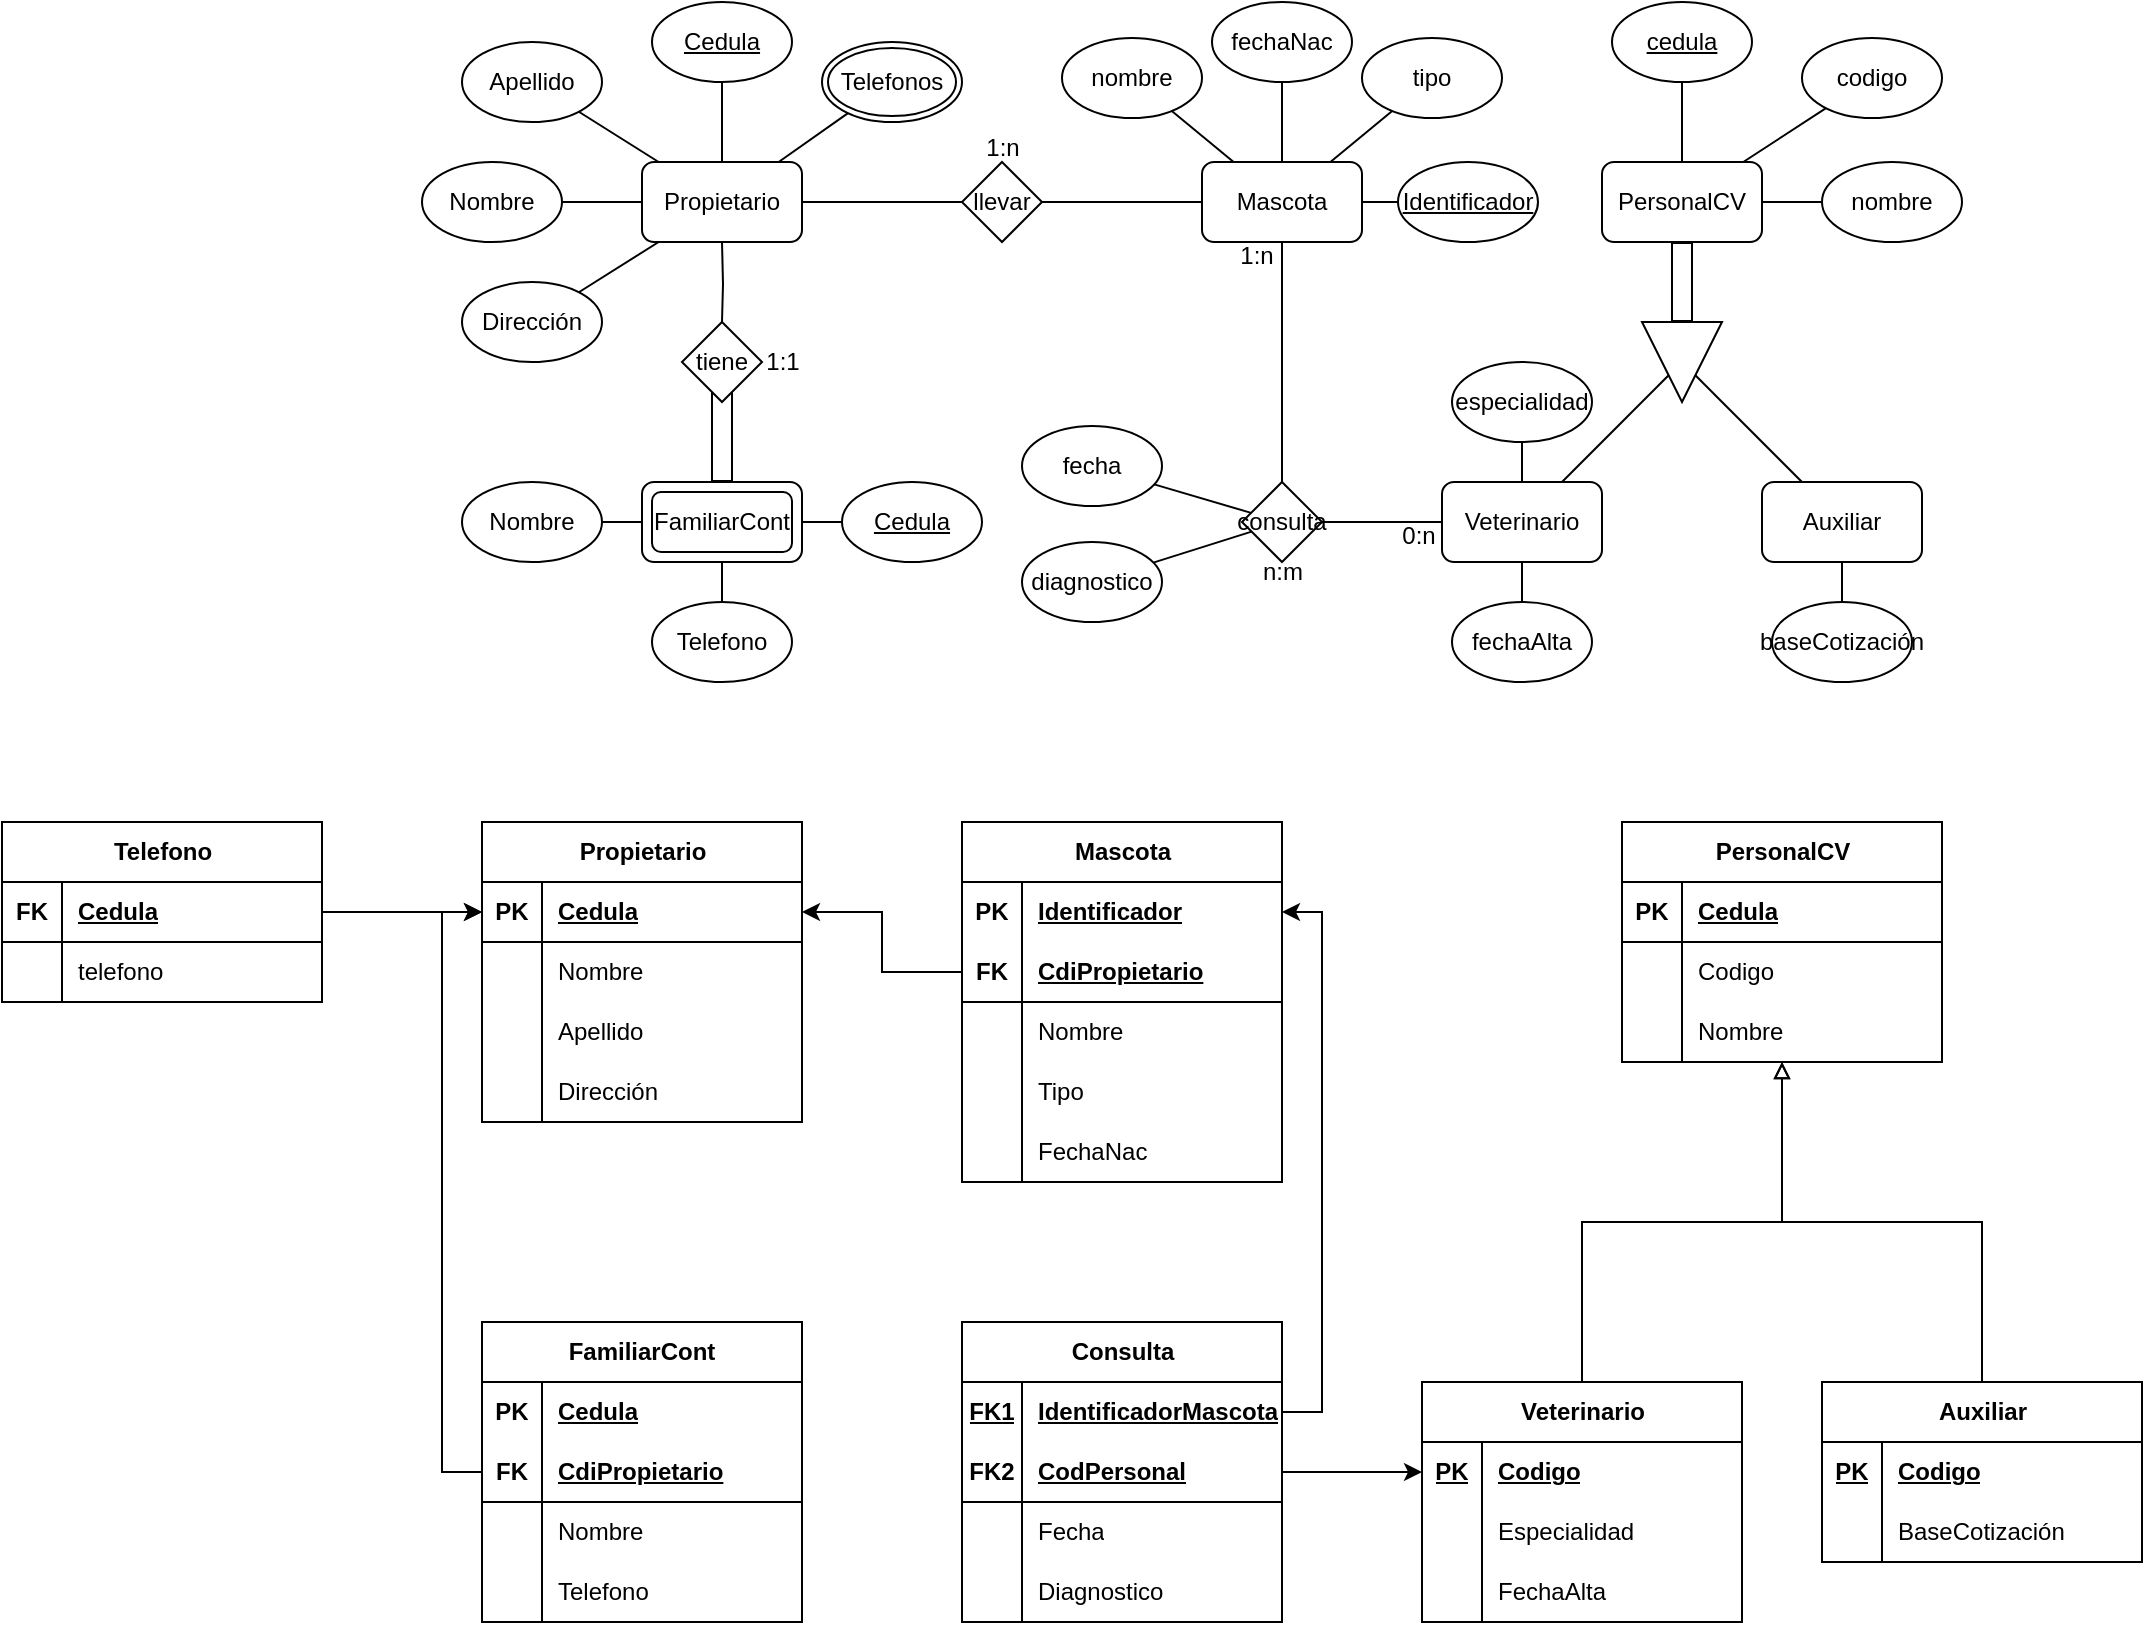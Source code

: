 <mxfile version="27.0.2">
  <diagram name="Página-1" id="7Y7CKMpKjaDcmnmSykZV">
    <mxGraphModel dx="2557" dy="1488" grid="1" gridSize="10" guides="1" tooltips="1" connect="1" arrows="1" fold="1" page="1" pageScale="1" pageWidth="827" pageHeight="1169" background="none" math="0" shadow="0">
      <root>
        <mxCell id="0" />
        <mxCell id="1" parent="0" />
        <mxCell id="_7cQ8OckOAXVfjYoqixH-51" style="rounded=0;orthogonalLoop=1;jettySize=auto;html=1;endArrow=none;startFill=0;" parent="1" source="_7cQ8OckOAXVfjYoqixH-1" target="_7cQ8OckOAXVfjYoqixH-49" edge="1">
          <mxGeometry relative="1" as="geometry" />
        </mxCell>
        <mxCell id="_7cQ8OckOAXVfjYoqixH-1" value="Propietario" style="rounded=1;whiteSpace=wrap;html=1;fillColor=default;movable=1;resizable=1;rotatable=1;deletable=1;editable=1;locked=0;connectable=1;" parent="1" vertex="1">
          <mxGeometry x="120" y="120" width="80" height="40" as="geometry" />
        </mxCell>
        <mxCell id="_7cQ8OckOAXVfjYoqixH-67" style="edgeStyle=orthogonalEdgeStyle;rounded=0;orthogonalLoop=1;jettySize=auto;html=1;endArrow=none;startFill=0;" parent="1" source="_7cQ8OckOAXVfjYoqixH-3" target="_7cQ8OckOAXVfjYoqixH-66" edge="1">
          <mxGeometry relative="1" as="geometry" />
        </mxCell>
        <mxCell id="_7cQ8OckOAXVfjYoqixH-3" value="Mascota" style="rounded=1;whiteSpace=wrap;html=1;fillColor=default;" parent="1" vertex="1">
          <mxGeometry x="400" y="120" width="80" height="40" as="geometry" />
        </mxCell>
        <mxCell id="_7cQ8OckOAXVfjYoqixH-60" style="rounded=0;orthogonalLoop=1;jettySize=auto;html=1;endArrow=none;startFill=0;" parent="1" source="_7cQ8OckOAXVfjYoqixH-4" target="_7cQ8OckOAXVfjYoqixH-57" edge="1">
          <mxGeometry relative="1" as="geometry" />
        </mxCell>
        <mxCell id="_7cQ8OckOAXVfjYoqixH-4" value="Veterinario" style="rounded=1;whiteSpace=wrap;html=1;fillColor=default;" parent="1" vertex="1">
          <mxGeometry x="520" y="280" width="80" height="40" as="geometry" />
        </mxCell>
        <mxCell id="_7cQ8OckOAXVfjYoqixH-61" style="rounded=0;orthogonalLoop=1;jettySize=auto;html=1;endArrow=none;startFill=0;" parent="1" source="_7cQ8OckOAXVfjYoqixH-6" target="_7cQ8OckOAXVfjYoqixH-57" edge="1">
          <mxGeometry relative="1" as="geometry">
            <mxPoint x="670" y="220" as="targetPoint" />
          </mxGeometry>
        </mxCell>
        <mxCell id="_7cQ8OckOAXVfjYoqixH-6" value="Auxiliar" style="rounded=1;whiteSpace=wrap;html=1;fillColor=default;" parent="1" vertex="1">
          <mxGeometry x="680" y="280" width="80" height="40" as="geometry" />
        </mxCell>
        <mxCell id="_7cQ8OckOAXVfjYoqixH-7" value="PersonalCV" style="rounded=1;whiteSpace=wrap;html=1;fillColor=default;" parent="1" vertex="1">
          <mxGeometry x="600" y="120" width="80" height="40" as="geometry" />
        </mxCell>
        <mxCell id="_7cQ8OckOAXVfjYoqixH-19" style="rounded=0;orthogonalLoop=1;jettySize=auto;html=1;endArrow=none;startFill=0;movable=1;resizable=1;rotatable=1;deletable=1;editable=1;locked=0;connectable=1;" parent="1" source="_7cQ8OckOAXVfjYoqixH-10" target="_7cQ8OckOAXVfjYoqixH-1" edge="1">
          <mxGeometry relative="1" as="geometry" />
        </mxCell>
        <mxCell id="_7cQ8OckOAXVfjYoqixH-10" value="Apellido" style="ellipse;whiteSpace=wrap;html=1;movable=1;resizable=1;rotatable=1;deletable=1;editable=1;locked=0;connectable=1;" parent="1" vertex="1">
          <mxGeometry x="30" y="60" width="70" height="40" as="geometry" />
        </mxCell>
        <mxCell id="_7cQ8OckOAXVfjYoqixH-17" value="" style="rounded=0;orthogonalLoop=1;jettySize=auto;html=1;endArrow=none;startFill=0;movable=1;resizable=1;rotatable=1;deletable=1;editable=1;locked=0;connectable=1;" parent="1" source="_7cQ8OckOAXVfjYoqixH-11" target="_7cQ8OckOAXVfjYoqixH-1" edge="1">
          <mxGeometry relative="1" as="geometry" />
        </mxCell>
        <mxCell id="_7cQ8OckOAXVfjYoqixH-11" value="Nombre" style="ellipse;whiteSpace=wrap;html=1;movable=1;resizable=1;rotatable=1;deletable=1;editable=1;locked=0;connectable=1;" parent="1" vertex="1">
          <mxGeometry x="10" y="120" width="70" height="40" as="geometry" />
        </mxCell>
        <mxCell id="_7cQ8OckOAXVfjYoqixH-16" style="rounded=0;orthogonalLoop=1;jettySize=auto;html=1;endArrow=none;startFill=0;movable=1;resizable=1;rotatable=1;deletable=1;editable=1;locked=0;connectable=1;" parent="1" source="_7cQ8OckOAXVfjYoqixH-12" target="_7cQ8OckOAXVfjYoqixH-1" edge="1">
          <mxGeometry relative="1" as="geometry" />
        </mxCell>
        <mxCell id="_7cQ8OckOAXVfjYoqixH-12" value="Dirección" style="ellipse;whiteSpace=wrap;html=1;movable=1;resizable=1;rotatable=1;deletable=1;editable=1;locked=0;connectable=1;" parent="1" vertex="1">
          <mxGeometry x="30" y="180" width="70" height="40" as="geometry" />
        </mxCell>
        <mxCell id="_7cQ8OckOAXVfjYoqixH-15" value="" style="rounded=0;orthogonalLoop=1;jettySize=auto;html=1;endArrow=none;startFill=0;movable=1;resizable=1;rotatable=1;deletable=1;editable=1;locked=0;connectable=1;" parent="1" source="_7cQ8OckOAXVfjYoqixH-198" target="_7cQ8OckOAXVfjYoqixH-1" edge="1">
          <mxGeometry relative="1" as="geometry">
            <mxPoint x="223.061" y="95.583" as="sourcePoint" />
          </mxGeometry>
        </mxCell>
        <mxCell id="_7cQ8OckOAXVfjYoqixH-18" value="" style="rounded=0;orthogonalLoop=1;jettySize=auto;html=1;endArrow=none;startFill=0;movable=1;resizable=1;rotatable=1;deletable=1;editable=1;locked=0;connectable=1;" parent="1" source="_7cQ8OckOAXVfjYoqixH-14" target="_7cQ8OckOAXVfjYoqixH-1" edge="1">
          <mxGeometry relative="1" as="geometry" />
        </mxCell>
        <mxCell id="_7cQ8OckOAXVfjYoqixH-14" value="&lt;u&gt;Cedula&lt;/u&gt;" style="ellipse;whiteSpace=wrap;html=1;movable=1;resizable=1;rotatable=1;deletable=1;editable=1;locked=0;connectable=1;" parent="1" vertex="1">
          <mxGeometry x="125" y="40" width="70" height="40" as="geometry" />
        </mxCell>
        <mxCell id="_7cQ8OckOAXVfjYoqixH-20" value="nombre" style="ellipse;whiteSpace=wrap;html=1;movable=1;resizable=1;rotatable=1;deletable=1;editable=1;locked=0;connectable=1;" parent="1" vertex="1">
          <mxGeometry x="330" y="58" width="70" height="40" as="geometry" />
        </mxCell>
        <mxCell id="_7cQ8OckOAXVfjYoqixH-21" value="tipo" style="ellipse;whiteSpace=wrap;html=1;movable=1;resizable=1;rotatable=1;deletable=1;editable=1;locked=0;connectable=1;" parent="1" vertex="1">
          <mxGeometry x="480" y="58" width="70" height="40" as="geometry" />
        </mxCell>
        <mxCell id="_7cQ8OckOAXVfjYoqixH-22" value="&lt;u&gt;Identificador&lt;/u&gt;" style="ellipse;whiteSpace=wrap;html=1;movable=1;resizable=1;rotatable=1;deletable=1;editable=1;locked=0;connectable=1;" parent="1" vertex="1">
          <mxGeometry x="498" y="120" width="70" height="40" as="geometry" />
        </mxCell>
        <mxCell id="_7cQ8OckOAXVfjYoqixH-23" value="fechaNac" style="ellipse;whiteSpace=wrap;html=1;movable=1;resizable=1;rotatable=1;deletable=1;editable=1;locked=0;connectable=1;" parent="1" vertex="1">
          <mxGeometry x="405" y="40" width="70" height="40" as="geometry" />
        </mxCell>
        <mxCell id="_7cQ8OckOAXVfjYoqixH-24" value="" style="rounded=0;orthogonalLoop=1;jettySize=auto;html=1;endArrow=none;startFill=0;movable=1;resizable=1;rotatable=1;deletable=1;editable=1;locked=0;connectable=1;" parent="1" source="_7cQ8OckOAXVfjYoqixH-3" target="_7cQ8OckOAXVfjYoqixH-21" edge="1">
          <mxGeometry relative="1" as="geometry">
            <mxPoint x="250" y="210" as="sourcePoint" />
            <mxPoint x="330" y="150" as="targetPoint" />
          </mxGeometry>
        </mxCell>
        <mxCell id="_7cQ8OckOAXVfjYoqixH-25" value="" style="rounded=0;orthogonalLoop=1;jettySize=auto;html=1;endArrow=none;startFill=0;movable=1;resizable=1;rotatable=1;deletable=1;editable=1;locked=0;connectable=1;" parent="1" source="_7cQ8OckOAXVfjYoqixH-3" target="_7cQ8OckOAXVfjYoqixH-23" edge="1">
          <mxGeometry relative="1" as="geometry">
            <mxPoint x="410" y="131" as="sourcePoint" />
            <mxPoint x="392" y="123" as="targetPoint" />
          </mxGeometry>
        </mxCell>
        <mxCell id="_7cQ8OckOAXVfjYoqixH-26" value="" style="rounded=0;orthogonalLoop=1;jettySize=auto;html=1;endArrow=none;startFill=0;movable=1;resizable=1;rotatable=1;deletable=1;editable=1;locked=0;connectable=1;" parent="1" source="_7cQ8OckOAXVfjYoqixH-22" target="_7cQ8OckOAXVfjYoqixH-3" edge="1">
          <mxGeometry relative="1" as="geometry">
            <mxPoint x="420" y="141" as="sourcePoint" />
            <mxPoint x="402" y="133" as="targetPoint" />
          </mxGeometry>
        </mxCell>
        <mxCell id="_7cQ8OckOAXVfjYoqixH-27" value="" style="rounded=0;orthogonalLoop=1;jettySize=auto;html=1;endArrow=none;startFill=0;movable=1;resizable=1;rotatable=1;deletable=1;editable=1;locked=0;connectable=1;" parent="1" source="_7cQ8OckOAXVfjYoqixH-3" target="_7cQ8OckOAXVfjYoqixH-20" edge="1">
          <mxGeometry relative="1" as="geometry">
            <mxPoint x="430" y="151" as="sourcePoint" />
            <mxPoint x="412" y="143" as="targetPoint" />
          </mxGeometry>
        </mxCell>
        <mxCell id="_7cQ8OckOAXVfjYoqixH-28" value="&lt;span&gt;codigo&lt;/span&gt;" style="ellipse;whiteSpace=wrap;html=1;movable=1;resizable=1;rotatable=1;deletable=1;editable=1;locked=0;connectable=1;fontStyle=0" parent="1" vertex="1">
          <mxGeometry x="700" y="58" width="70" height="40" as="geometry" />
        </mxCell>
        <mxCell id="_7cQ8OckOAXVfjYoqixH-29" value="&lt;span&gt;&lt;u&gt;cedula&lt;/u&gt;&lt;/span&gt;" style="ellipse;whiteSpace=wrap;html=1;movable=1;resizable=1;rotatable=1;deletable=1;editable=1;locked=0;connectable=1;fontStyle=0" parent="1" vertex="1">
          <mxGeometry x="605" y="40" width="70" height="40" as="geometry" />
        </mxCell>
        <mxCell id="_7cQ8OckOAXVfjYoqixH-30" value="&lt;span&gt;nombre&lt;/span&gt;" style="ellipse;whiteSpace=wrap;html=1;movable=1;resizable=1;rotatable=1;deletable=1;editable=1;locked=0;connectable=1;fontStyle=0" parent="1" vertex="1">
          <mxGeometry x="710" y="120" width="70" height="40" as="geometry" />
        </mxCell>
        <mxCell id="_7cQ8OckOAXVfjYoqixH-31" value="" style="rounded=0;orthogonalLoop=1;jettySize=auto;html=1;endArrow=none;startFill=0;movable=1;resizable=1;rotatable=1;deletable=1;editable=1;locked=0;connectable=1;" parent="1" source="_7cQ8OckOAXVfjYoqixH-28" target="_7cQ8OckOAXVfjYoqixH-7" edge="1">
          <mxGeometry relative="1" as="geometry">
            <mxPoint x="631" y="95" as="sourcePoint" />
            <mxPoint x="610" y="105" as="targetPoint" />
          </mxGeometry>
        </mxCell>
        <mxCell id="_7cQ8OckOAXVfjYoqixH-32" value="" style="rounded=0;orthogonalLoop=1;jettySize=auto;html=1;endArrow=none;startFill=0;movable=1;resizable=1;rotatable=1;deletable=1;editable=1;locked=0;connectable=1;" parent="1" source="_7cQ8OckOAXVfjYoqixH-7" target="_7cQ8OckOAXVfjYoqixH-29" edge="1">
          <mxGeometry relative="1" as="geometry">
            <mxPoint x="641" y="105" as="sourcePoint" />
            <mxPoint x="620" y="115" as="targetPoint" />
          </mxGeometry>
        </mxCell>
        <mxCell id="_7cQ8OckOAXVfjYoqixH-33" value="" style="rounded=0;orthogonalLoop=1;jettySize=auto;html=1;endArrow=none;startFill=0;movable=1;resizable=1;rotatable=1;deletable=1;editable=1;locked=0;connectable=1;" parent="1" source="_7cQ8OckOAXVfjYoqixH-30" target="_7cQ8OckOAXVfjYoqixH-7" edge="1">
          <mxGeometry relative="1" as="geometry">
            <mxPoint x="651" y="115" as="sourcePoint" />
            <mxPoint x="630" y="125" as="targetPoint" />
          </mxGeometry>
        </mxCell>
        <mxCell id="_7cQ8OckOAXVfjYoqixH-34" value="&lt;span&gt;especialidad&lt;/span&gt;" style="ellipse;whiteSpace=wrap;html=1;movable=1;resizable=1;rotatable=1;deletable=1;editable=1;locked=0;connectable=1;fontStyle=0" parent="1" vertex="1">
          <mxGeometry x="525" y="220" width="70" height="40" as="geometry" />
        </mxCell>
        <mxCell id="_7cQ8OckOAXVfjYoqixH-36" value="&lt;span&gt;fechaAlta&lt;/span&gt;" style="ellipse;whiteSpace=wrap;html=1;movable=1;resizable=1;rotatable=1;deletable=1;editable=1;locked=0;connectable=1;fontStyle=0" parent="1" vertex="1">
          <mxGeometry x="525" y="340" width="70" height="40" as="geometry" />
        </mxCell>
        <mxCell id="_7cQ8OckOAXVfjYoqixH-38" style="rounded=0;orthogonalLoop=1;jettySize=auto;html=1;endArrow=none;startFill=0;" parent="1" source="_7cQ8OckOAXVfjYoqixH-37" target="_7cQ8OckOAXVfjYoqixH-6" edge="1">
          <mxGeometry relative="1" as="geometry" />
        </mxCell>
        <mxCell id="_7cQ8OckOAXVfjYoqixH-37" value="&lt;span&gt;baseCotización&lt;/span&gt;" style="ellipse;whiteSpace=wrap;html=1;movable=1;resizable=1;rotatable=1;deletable=1;editable=1;locked=0;connectable=1;fontStyle=0" parent="1" vertex="1">
          <mxGeometry x="685" y="340" width="70" height="40" as="geometry" />
        </mxCell>
        <mxCell id="_7cQ8OckOAXVfjYoqixH-39" style="rounded=0;orthogonalLoop=1;jettySize=auto;html=1;endArrow=none;startFill=0;" parent="1" source="_7cQ8OckOAXVfjYoqixH-34" target="_7cQ8OckOAXVfjYoqixH-4" edge="1">
          <mxGeometry relative="1" as="geometry">
            <mxPoint x="852" y="110" as="sourcePoint" />
            <mxPoint x="770" y="165" as="targetPoint" />
          </mxGeometry>
        </mxCell>
        <mxCell id="_7cQ8OckOAXVfjYoqixH-40" style="rounded=0;orthogonalLoop=1;jettySize=auto;html=1;endArrow=none;startFill=0;" parent="1" source="_7cQ8OckOAXVfjYoqixH-36" target="_7cQ8OckOAXVfjYoqixH-4" edge="1">
          <mxGeometry relative="1" as="geometry">
            <mxPoint x="862" y="120" as="sourcePoint" />
            <mxPoint x="780" y="175" as="targetPoint" />
          </mxGeometry>
        </mxCell>
        <mxCell id="_7cQ8OckOAXVfjYoqixH-42" value="Nombre" style="ellipse;whiteSpace=wrap;html=1;movable=1;resizable=1;rotatable=1;deletable=1;editable=1;locked=0;connectable=1;" parent="1" vertex="1">
          <mxGeometry x="30" y="280" width="70" height="40" as="geometry" />
        </mxCell>
        <mxCell id="_7cQ8OckOAXVfjYoqixH-43" value="Telefono" style="ellipse;whiteSpace=wrap;html=1;movable=1;resizable=1;rotatable=1;deletable=1;editable=1;locked=0;connectable=1;" parent="1" vertex="1">
          <mxGeometry x="125" y="340" width="70" height="40" as="geometry" />
        </mxCell>
        <mxCell id="_7cQ8OckOAXVfjYoqixH-44" value="&lt;u&gt;Cedula&lt;/u&gt;" style="ellipse;whiteSpace=wrap;html=1;movable=1;resizable=1;rotatable=1;deletable=1;editable=1;locked=0;connectable=1;" parent="1" vertex="1">
          <mxGeometry x="220" y="280" width="70" height="40" as="geometry" />
        </mxCell>
        <mxCell id="_7cQ8OckOAXVfjYoqixH-45" style="rounded=0;orthogonalLoop=1;jettySize=auto;html=1;endArrow=none;startFill=0;" parent="1" source="_7cQ8OckOAXVfjYoqixH-78" target="_7cQ8OckOAXVfjYoqixH-43" edge="1">
          <mxGeometry relative="1" as="geometry">
            <mxPoint x="160" y="320" as="sourcePoint" />
            <mxPoint x="-248" y="155" as="targetPoint" />
          </mxGeometry>
        </mxCell>
        <mxCell id="_7cQ8OckOAXVfjYoqixH-46" style="rounded=0;orthogonalLoop=1;jettySize=auto;html=1;endArrow=none;startFill=0;" parent="1" source="_7cQ8OckOAXVfjYoqixH-78" target="_7cQ8OckOAXVfjYoqixH-44" edge="1">
          <mxGeometry relative="1" as="geometry">
            <mxPoint x="200" y="300" as="sourcePoint" />
            <mxPoint x="-238" y="165" as="targetPoint" />
          </mxGeometry>
        </mxCell>
        <mxCell id="_7cQ8OckOAXVfjYoqixH-47" style="rounded=0;orthogonalLoop=1;jettySize=auto;html=1;endArrow=none;startFill=0;" parent="1" source="_7cQ8OckOAXVfjYoqixH-78" target="_7cQ8OckOAXVfjYoqixH-42" edge="1">
          <mxGeometry relative="1" as="geometry">
            <mxPoint x="120" y="300" as="sourcePoint" />
            <mxPoint x="-228" y="175" as="targetPoint" />
          </mxGeometry>
        </mxCell>
        <mxCell id="_7cQ8OckOAXVfjYoqixH-52" style="rounded=0;orthogonalLoop=1;jettySize=auto;html=1;endArrow=none;startFill=0;" parent="1" source="_7cQ8OckOAXVfjYoqixH-49" target="_7cQ8OckOAXVfjYoqixH-3" edge="1">
          <mxGeometry relative="1" as="geometry">
            <mxPoint x="360" y="140" as="sourcePoint" />
          </mxGeometry>
        </mxCell>
        <mxCell id="_7cQ8OckOAXVfjYoqixH-49" value="llevar" style="rhombus;whiteSpace=wrap;html=1;" parent="1" vertex="1">
          <mxGeometry x="280" y="120" width="40" height="40" as="geometry" />
        </mxCell>
        <mxCell id="_7cQ8OckOAXVfjYoqixH-53" value="1:n" style="text;html=1;align=center;verticalAlign=middle;resizable=0;points=[];autosize=1;strokeColor=none;fillColor=none;" parent="1" vertex="1">
          <mxGeometry x="280" y="98" width="40" height="30" as="geometry" />
        </mxCell>
        <mxCell id="_7cQ8OckOAXVfjYoqixH-57" value="" style="triangle;whiteSpace=wrap;html=1;rotation=90;" parent="1" vertex="1">
          <mxGeometry x="620" y="200" width="40" height="40" as="geometry" />
        </mxCell>
        <mxCell id="_7cQ8OckOAXVfjYoqixH-58" value="" style="shape=flexArrow;endArrow=none;startArrow=none;html=1;rounded=0;startFill=0;" parent="1" source="_7cQ8OckOAXVfjYoqixH-57" target="_7cQ8OckOAXVfjYoqixH-7" edge="1">
          <mxGeometry width="100" height="100" relative="1" as="geometry">
            <mxPoint x="490" y="270" as="sourcePoint" />
            <mxPoint x="590" y="170" as="targetPoint" />
            <Array as="points">
              <mxPoint x="640" y="180" />
            </Array>
          </mxGeometry>
        </mxCell>
        <mxCell id="_7cQ8OckOAXVfjYoqixH-65" value="1:1" style="text;html=1;align=center;verticalAlign=middle;resizable=0;points=[];autosize=1;strokeColor=none;fillColor=none;" parent="1" vertex="1">
          <mxGeometry x="170" y="205" width="40" height="30" as="geometry" />
        </mxCell>
        <mxCell id="_7cQ8OckOAXVfjYoqixH-68" style="edgeStyle=orthogonalEdgeStyle;rounded=0;orthogonalLoop=1;jettySize=auto;html=1;endArrow=none;startFill=0;" parent="1" source="_7cQ8OckOAXVfjYoqixH-66" target="_7cQ8OckOAXVfjYoqixH-4" edge="1">
          <mxGeometry relative="1" as="geometry" />
        </mxCell>
        <mxCell id="_7cQ8OckOAXVfjYoqixH-73" style="rounded=0;orthogonalLoop=1;jettySize=auto;html=1;endArrow=none;startFill=0;" parent="1" source="_7cQ8OckOAXVfjYoqixH-66" target="_7cQ8OckOAXVfjYoqixH-72" edge="1">
          <mxGeometry relative="1" as="geometry" />
        </mxCell>
        <mxCell id="_7cQ8OckOAXVfjYoqixH-75" style="rounded=0;orthogonalLoop=1;jettySize=auto;html=1;endArrow=none;startFill=0;" parent="1" source="_7cQ8OckOAXVfjYoqixH-66" target="_7cQ8OckOAXVfjYoqixH-74" edge="1">
          <mxGeometry relative="1" as="geometry" />
        </mxCell>
        <mxCell id="_7cQ8OckOAXVfjYoqixH-66" value="consulta" style="rhombus;whiteSpace=wrap;html=1;" parent="1" vertex="1">
          <mxGeometry x="420" y="280" width="40" height="40" as="geometry" />
        </mxCell>
        <mxCell id="_7cQ8OckOAXVfjYoqixH-69" value="1:n" style="text;html=1;align=center;verticalAlign=middle;resizable=0;points=[];autosize=1;strokeColor=none;fillColor=none;" parent="1" vertex="1">
          <mxGeometry x="407" y="152" width="40" height="30" as="geometry" />
        </mxCell>
        <mxCell id="_7cQ8OckOAXVfjYoqixH-70" value="0:n" style="text;html=1;align=center;verticalAlign=middle;resizable=0;points=[];autosize=1;strokeColor=none;fillColor=none;" parent="1" vertex="1">
          <mxGeometry x="488" y="292" width="40" height="30" as="geometry" />
        </mxCell>
        <mxCell id="_7cQ8OckOAXVfjYoqixH-71" value="n:m" style="text;html=1;align=center;verticalAlign=middle;resizable=0;points=[];autosize=1;strokeColor=none;fillColor=none;" parent="1" vertex="1">
          <mxGeometry x="420" y="310" width="40" height="30" as="geometry" />
        </mxCell>
        <mxCell id="_7cQ8OckOAXVfjYoqixH-72" value="fecha" style="ellipse;whiteSpace=wrap;html=1;movable=1;resizable=1;rotatable=1;deletable=1;editable=1;locked=0;connectable=1;" parent="1" vertex="1">
          <mxGeometry x="310" y="252" width="70" height="40" as="geometry" />
        </mxCell>
        <mxCell id="_7cQ8OckOAXVfjYoqixH-74" value="diagnostico" style="ellipse;whiteSpace=wrap;html=1;movable=1;resizable=1;rotatable=1;deletable=1;editable=1;locked=0;connectable=1;" parent="1" vertex="1">
          <mxGeometry x="310" y="310" width="70" height="40" as="geometry" />
        </mxCell>
        <mxCell id="_7cQ8OckOAXVfjYoqixH-78" value="FamiliarCont" style="shape=ext;margin=3;double=1;whiteSpace=wrap;html=1;align=center;rounded=1;" parent="1" vertex="1">
          <mxGeometry x="120" y="280" width="80" height="40" as="geometry" />
        </mxCell>
        <mxCell id="_7cQ8OckOAXVfjYoqixH-81" value="" style="shape=flexArrow;endArrow=none;startArrow=none;html=1;rounded=0;startFill=0;" parent="1" target="_7cQ8OckOAXVfjYoqixH-78" edge="1">
          <mxGeometry width="100" height="100" relative="1" as="geometry">
            <mxPoint x="160" y="233" as="sourcePoint" />
            <mxPoint x="160" y="273" as="targetPoint" />
            <Array as="points" />
          </mxGeometry>
        </mxCell>
        <mxCell id="_7cQ8OckOAXVfjYoqixH-83" style="rounded=0;orthogonalLoop=1;jettySize=auto;html=1;endArrow=none;startFill=0;edgeStyle=orthogonalEdgeStyle;" parent="1" target="_7cQ8OckOAXVfjYoqixH-84" edge="1">
          <mxGeometry relative="1" as="geometry">
            <mxPoint x="160" y="160" as="sourcePoint" />
          </mxGeometry>
        </mxCell>
        <mxCell id="_7cQ8OckOAXVfjYoqixH-84" value="tiene" style="rhombus;whiteSpace=wrap;html=1;" parent="1" vertex="1">
          <mxGeometry x="140" y="200" width="40" height="40" as="geometry" />
        </mxCell>
        <mxCell id="_7cQ8OckOAXVfjYoqixH-85" value="Propietario" style="shape=table;startSize=30;container=1;collapsible=1;childLayout=tableLayout;fixedRows=1;rowLines=0;fontStyle=1;align=center;resizeLast=1;html=1;" parent="1" vertex="1">
          <mxGeometry x="40" y="450" width="160" height="150" as="geometry" />
        </mxCell>
        <mxCell id="_7cQ8OckOAXVfjYoqixH-86" value="" style="shape=tableRow;horizontal=0;startSize=0;swimlaneHead=0;swimlaneBody=0;fillColor=none;collapsible=0;dropTarget=0;points=[[0,0.5],[1,0.5]];portConstraint=eastwest;top=0;left=0;right=0;bottom=1;" parent="_7cQ8OckOAXVfjYoqixH-85" vertex="1">
          <mxGeometry y="30" width="160" height="30" as="geometry" />
        </mxCell>
        <mxCell id="_7cQ8OckOAXVfjYoqixH-87" value="PK" style="shape=partialRectangle;connectable=0;fillColor=none;top=0;left=0;bottom=0;right=0;fontStyle=1;overflow=hidden;whiteSpace=wrap;html=1;" parent="_7cQ8OckOAXVfjYoqixH-86" vertex="1">
          <mxGeometry width="30" height="30" as="geometry">
            <mxRectangle width="30" height="30" as="alternateBounds" />
          </mxGeometry>
        </mxCell>
        <mxCell id="_7cQ8OckOAXVfjYoqixH-88" value="Cedula" style="shape=partialRectangle;connectable=0;fillColor=none;top=0;left=0;bottom=0;right=0;align=left;spacingLeft=6;fontStyle=5;overflow=hidden;whiteSpace=wrap;html=1;" parent="_7cQ8OckOAXVfjYoqixH-86" vertex="1">
          <mxGeometry x="30" width="130" height="30" as="geometry">
            <mxRectangle width="130" height="30" as="alternateBounds" />
          </mxGeometry>
        </mxCell>
        <mxCell id="_7cQ8OckOAXVfjYoqixH-89" value="" style="shape=tableRow;horizontal=0;startSize=0;swimlaneHead=0;swimlaneBody=0;fillColor=none;collapsible=0;dropTarget=0;points=[[0,0.5],[1,0.5]];portConstraint=eastwest;top=0;left=0;right=0;bottom=0;" parent="_7cQ8OckOAXVfjYoqixH-85" vertex="1">
          <mxGeometry y="60" width="160" height="30" as="geometry" />
        </mxCell>
        <mxCell id="_7cQ8OckOAXVfjYoqixH-90" value="" style="shape=partialRectangle;connectable=0;fillColor=none;top=0;left=0;bottom=0;right=0;editable=1;overflow=hidden;whiteSpace=wrap;html=1;" parent="_7cQ8OckOAXVfjYoqixH-89" vertex="1">
          <mxGeometry width="30" height="30" as="geometry">
            <mxRectangle width="30" height="30" as="alternateBounds" />
          </mxGeometry>
        </mxCell>
        <mxCell id="_7cQ8OckOAXVfjYoqixH-91" value="Nombre" style="shape=partialRectangle;connectable=0;fillColor=none;top=0;left=0;bottom=0;right=0;align=left;spacingLeft=6;overflow=hidden;whiteSpace=wrap;html=1;" parent="_7cQ8OckOAXVfjYoqixH-89" vertex="1">
          <mxGeometry x="30" width="130" height="30" as="geometry">
            <mxRectangle width="130" height="30" as="alternateBounds" />
          </mxGeometry>
        </mxCell>
        <mxCell id="_7cQ8OckOAXVfjYoqixH-92" value="" style="shape=tableRow;horizontal=0;startSize=0;swimlaneHead=0;swimlaneBody=0;fillColor=none;collapsible=0;dropTarget=0;points=[[0,0.5],[1,0.5]];portConstraint=eastwest;top=0;left=0;right=0;bottom=0;" parent="_7cQ8OckOAXVfjYoqixH-85" vertex="1">
          <mxGeometry y="90" width="160" height="30" as="geometry" />
        </mxCell>
        <mxCell id="_7cQ8OckOAXVfjYoqixH-93" value="" style="shape=partialRectangle;connectable=0;fillColor=none;top=0;left=0;bottom=0;right=0;editable=1;overflow=hidden;whiteSpace=wrap;html=1;" parent="_7cQ8OckOAXVfjYoqixH-92" vertex="1">
          <mxGeometry width="30" height="30" as="geometry">
            <mxRectangle width="30" height="30" as="alternateBounds" />
          </mxGeometry>
        </mxCell>
        <mxCell id="_7cQ8OckOAXVfjYoqixH-94" value="Apellido" style="shape=partialRectangle;connectable=0;fillColor=none;top=0;left=0;bottom=0;right=0;align=left;spacingLeft=6;overflow=hidden;whiteSpace=wrap;html=1;" parent="_7cQ8OckOAXVfjYoqixH-92" vertex="1">
          <mxGeometry x="30" width="130" height="30" as="geometry">
            <mxRectangle width="130" height="30" as="alternateBounds" />
          </mxGeometry>
        </mxCell>
        <mxCell id="_7cQ8OckOAXVfjYoqixH-95" value="" style="shape=tableRow;horizontal=0;startSize=0;swimlaneHead=0;swimlaneBody=0;fillColor=none;collapsible=0;dropTarget=0;points=[[0,0.5],[1,0.5]];portConstraint=eastwest;top=0;left=0;right=0;bottom=0;" parent="_7cQ8OckOAXVfjYoqixH-85" vertex="1">
          <mxGeometry y="120" width="160" height="30" as="geometry" />
        </mxCell>
        <mxCell id="_7cQ8OckOAXVfjYoqixH-96" value="" style="shape=partialRectangle;connectable=0;fillColor=none;top=0;left=0;bottom=0;right=0;editable=1;overflow=hidden;whiteSpace=wrap;html=1;" parent="_7cQ8OckOAXVfjYoqixH-95" vertex="1">
          <mxGeometry width="30" height="30" as="geometry">
            <mxRectangle width="30" height="30" as="alternateBounds" />
          </mxGeometry>
        </mxCell>
        <mxCell id="_7cQ8OckOAXVfjYoqixH-97" value="Dirección" style="shape=partialRectangle;connectable=0;fillColor=none;top=0;left=0;bottom=0;right=0;align=left;spacingLeft=6;overflow=hidden;whiteSpace=wrap;html=1;" parent="_7cQ8OckOAXVfjYoqixH-95" vertex="1">
          <mxGeometry x="30" width="130" height="30" as="geometry">
            <mxRectangle width="130" height="30" as="alternateBounds" />
          </mxGeometry>
        </mxCell>
        <mxCell id="_7cQ8OckOAXVfjYoqixH-137" value="&lt;span style=&quot;text-wrap-mode: wrap;&quot;&gt;Mascota&lt;/span&gt;" style="shape=table;startSize=30;container=1;collapsible=1;childLayout=tableLayout;fixedRows=1;rowLines=0;fontStyle=1;align=center;resizeLast=1;html=1;" parent="1" vertex="1">
          <mxGeometry x="280" y="450" width="160" height="180" as="geometry" />
        </mxCell>
        <mxCell id="_7cQ8OckOAXVfjYoqixH-144" value="" style="shape=tableRow;horizontal=0;startSize=0;swimlaneHead=0;swimlaneBody=0;fillColor=none;collapsible=0;dropTarget=0;points=[[0,0.5],[1,0.5]];portConstraint=eastwest;top=0;left=0;right=0;bottom=0;" parent="_7cQ8OckOAXVfjYoqixH-137" vertex="1">
          <mxGeometry y="30" width="160" height="30" as="geometry" />
        </mxCell>
        <mxCell id="_7cQ8OckOAXVfjYoqixH-145" value="&lt;span style=&quot;font-weight: 700;&quot;&gt;PK&lt;/span&gt;" style="shape=partialRectangle;connectable=0;fillColor=none;top=0;left=0;bottom=0;right=0;editable=1;overflow=hidden;whiteSpace=wrap;html=1;" parent="_7cQ8OckOAXVfjYoqixH-144" vertex="1">
          <mxGeometry width="30" height="30" as="geometry">
            <mxRectangle width="30" height="30" as="alternateBounds" />
          </mxGeometry>
        </mxCell>
        <mxCell id="_7cQ8OckOAXVfjYoqixH-146" value="&lt;span style=&quot;font-weight: 700; text-decoration-line: underline;&quot;&gt;Identificador&lt;/span&gt;" style="shape=partialRectangle;connectable=0;fillColor=none;top=0;left=0;bottom=0;right=0;align=left;spacingLeft=6;overflow=hidden;whiteSpace=wrap;html=1;" parent="_7cQ8OckOAXVfjYoqixH-144" vertex="1">
          <mxGeometry x="30" width="130" height="30" as="geometry">
            <mxRectangle width="130" height="30" as="alternateBounds" />
          </mxGeometry>
        </mxCell>
        <mxCell id="_7cQ8OckOAXVfjYoqixH-125" value="" style="shape=tableRow;horizontal=0;startSize=0;swimlaneHead=0;swimlaneBody=0;fillColor=none;collapsible=0;dropTarget=0;points=[[0,0.5],[1,0.5]];portConstraint=eastwest;top=0;left=0;right=0;bottom=1;" parent="_7cQ8OckOAXVfjYoqixH-137" vertex="1">
          <mxGeometry y="60" width="160" height="30" as="geometry" />
        </mxCell>
        <mxCell id="_7cQ8OckOAXVfjYoqixH-126" value="FK" style="shape=partialRectangle;connectable=0;fillColor=none;top=0;left=0;bottom=0;right=0;fontStyle=1;overflow=hidden;whiteSpace=wrap;html=1;" parent="_7cQ8OckOAXVfjYoqixH-125" vertex="1">
          <mxGeometry width="30" height="30" as="geometry">
            <mxRectangle width="30" height="30" as="alternateBounds" />
          </mxGeometry>
        </mxCell>
        <mxCell id="_7cQ8OckOAXVfjYoqixH-127" value="CdiPropietario" style="shape=partialRectangle;connectable=0;fillColor=none;top=0;left=0;bottom=0;right=0;align=left;spacingLeft=6;fontStyle=5;overflow=hidden;whiteSpace=wrap;html=1;" parent="_7cQ8OckOAXVfjYoqixH-125" vertex="1">
          <mxGeometry x="30" width="130" height="30" as="geometry">
            <mxRectangle width="130" height="30" as="alternateBounds" />
          </mxGeometry>
        </mxCell>
        <mxCell id="_7cQ8OckOAXVfjYoqixH-128" value="" style="shape=tableRow;horizontal=0;startSize=0;swimlaneHead=0;swimlaneBody=0;fillColor=none;collapsible=0;dropTarget=0;points=[[0,0.5],[1,0.5]];portConstraint=eastwest;top=0;left=0;right=0;bottom=0;" parent="_7cQ8OckOAXVfjYoqixH-137" vertex="1">
          <mxGeometry y="90" width="160" height="30" as="geometry" />
        </mxCell>
        <mxCell id="_7cQ8OckOAXVfjYoqixH-129" value="" style="shape=partialRectangle;connectable=0;fillColor=none;top=0;left=0;bottom=0;right=0;editable=1;overflow=hidden;whiteSpace=wrap;html=1;" parent="_7cQ8OckOAXVfjYoqixH-128" vertex="1">
          <mxGeometry width="30" height="30" as="geometry">
            <mxRectangle width="30" height="30" as="alternateBounds" />
          </mxGeometry>
        </mxCell>
        <mxCell id="_7cQ8OckOAXVfjYoqixH-130" value="Nombre" style="shape=partialRectangle;connectable=0;fillColor=none;top=0;left=0;bottom=0;right=0;align=left;spacingLeft=6;overflow=hidden;whiteSpace=wrap;html=1;" parent="_7cQ8OckOAXVfjYoqixH-128" vertex="1">
          <mxGeometry x="30" width="130" height="30" as="geometry">
            <mxRectangle width="130" height="30" as="alternateBounds" />
          </mxGeometry>
        </mxCell>
        <mxCell id="_7cQ8OckOAXVfjYoqixH-131" value="" style="shape=tableRow;horizontal=0;startSize=0;swimlaneHead=0;swimlaneBody=0;fillColor=none;collapsible=0;dropTarget=0;points=[[0,0.5],[1,0.5]];portConstraint=eastwest;top=0;left=0;right=0;bottom=0;" parent="_7cQ8OckOAXVfjYoqixH-137" vertex="1">
          <mxGeometry y="120" width="160" height="30" as="geometry" />
        </mxCell>
        <mxCell id="_7cQ8OckOAXVfjYoqixH-132" value="" style="shape=partialRectangle;connectable=0;fillColor=none;top=0;left=0;bottom=0;right=0;editable=1;overflow=hidden;whiteSpace=wrap;html=1;" parent="_7cQ8OckOAXVfjYoqixH-131" vertex="1">
          <mxGeometry width="30" height="30" as="geometry">
            <mxRectangle width="30" height="30" as="alternateBounds" />
          </mxGeometry>
        </mxCell>
        <mxCell id="_7cQ8OckOAXVfjYoqixH-133" value="Tipo" style="shape=partialRectangle;connectable=0;fillColor=none;top=0;left=0;bottom=0;right=0;align=left;spacingLeft=6;overflow=hidden;whiteSpace=wrap;html=1;" parent="_7cQ8OckOAXVfjYoqixH-131" vertex="1">
          <mxGeometry x="30" width="130" height="30" as="geometry">
            <mxRectangle width="130" height="30" as="alternateBounds" />
          </mxGeometry>
        </mxCell>
        <mxCell id="_7cQ8OckOAXVfjYoqixH-134" value="" style="shape=tableRow;horizontal=0;startSize=0;swimlaneHead=0;swimlaneBody=0;fillColor=none;collapsible=0;dropTarget=0;points=[[0,0.5],[1,0.5]];portConstraint=eastwest;top=0;left=0;right=0;bottom=0;" parent="_7cQ8OckOAXVfjYoqixH-137" vertex="1">
          <mxGeometry y="150" width="160" height="30" as="geometry" />
        </mxCell>
        <mxCell id="_7cQ8OckOAXVfjYoqixH-135" value="" style="shape=partialRectangle;connectable=0;fillColor=none;top=0;left=0;bottom=0;right=0;editable=1;overflow=hidden;whiteSpace=wrap;html=1;" parent="_7cQ8OckOAXVfjYoqixH-134" vertex="1">
          <mxGeometry width="30" height="30" as="geometry">
            <mxRectangle width="30" height="30" as="alternateBounds" />
          </mxGeometry>
        </mxCell>
        <mxCell id="_7cQ8OckOAXVfjYoqixH-136" value="&lt;span style=&quot;text-wrap-mode: nowrap;&quot;&gt;FechaNac&lt;/span&gt;" style="shape=partialRectangle;connectable=0;fillColor=none;top=0;left=0;bottom=0;right=0;align=left;spacingLeft=6;overflow=hidden;whiteSpace=wrap;html=1;" parent="_7cQ8OckOAXVfjYoqixH-134" vertex="1">
          <mxGeometry x="30" width="130" height="30" as="geometry">
            <mxRectangle width="130" height="30" as="alternateBounds" />
          </mxGeometry>
        </mxCell>
        <mxCell id="_7cQ8OckOAXVfjYoqixH-163" value="PersonalCV" style="shape=table;startSize=30;container=1;collapsible=1;childLayout=tableLayout;fixedRows=1;rowLines=0;fontStyle=1;align=center;resizeLast=1;html=1;" parent="1" vertex="1">
          <mxGeometry x="610" y="450" width="160" height="120" as="geometry" />
        </mxCell>
        <mxCell id="_7cQ8OckOAXVfjYoqixH-164" value="" style="shape=tableRow;horizontal=0;startSize=0;swimlaneHead=0;swimlaneBody=0;fillColor=none;collapsible=0;dropTarget=0;points=[[0,0.5],[1,0.5]];portConstraint=eastwest;top=0;left=0;right=0;bottom=1;" parent="_7cQ8OckOAXVfjYoqixH-163" vertex="1">
          <mxGeometry y="30" width="160" height="30" as="geometry" />
        </mxCell>
        <mxCell id="_7cQ8OckOAXVfjYoqixH-165" value="PK" style="shape=partialRectangle;connectable=0;fillColor=none;top=0;left=0;bottom=0;right=0;fontStyle=1;overflow=hidden;whiteSpace=wrap;html=1;" parent="_7cQ8OckOAXVfjYoqixH-164" vertex="1">
          <mxGeometry width="30" height="30" as="geometry">
            <mxRectangle width="30" height="30" as="alternateBounds" />
          </mxGeometry>
        </mxCell>
        <mxCell id="_7cQ8OckOAXVfjYoqixH-166" value="Cedula" style="shape=partialRectangle;connectable=0;fillColor=none;top=0;left=0;bottom=0;right=0;align=left;spacingLeft=6;fontStyle=5;overflow=hidden;whiteSpace=wrap;html=1;" parent="_7cQ8OckOAXVfjYoqixH-164" vertex="1">
          <mxGeometry x="30" width="130" height="30" as="geometry">
            <mxRectangle width="130" height="30" as="alternateBounds" />
          </mxGeometry>
        </mxCell>
        <mxCell id="_7cQ8OckOAXVfjYoqixH-167" value="" style="shape=tableRow;horizontal=0;startSize=0;swimlaneHead=0;swimlaneBody=0;fillColor=none;collapsible=0;dropTarget=0;points=[[0,0.5],[1,0.5]];portConstraint=eastwest;top=0;left=0;right=0;bottom=0;" parent="_7cQ8OckOAXVfjYoqixH-163" vertex="1">
          <mxGeometry y="60" width="160" height="30" as="geometry" />
        </mxCell>
        <mxCell id="_7cQ8OckOAXVfjYoqixH-168" value="" style="shape=partialRectangle;connectable=0;fillColor=none;top=0;left=0;bottom=0;right=0;editable=1;overflow=hidden;whiteSpace=wrap;html=1;" parent="_7cQ8OckOAXVfjYoqixH-167" vertex="1">
          <mxGeometry width="30" height="30" as="geometry">
            <mxRectangle width="30" height="30" as="alternateBounds" />
          </mxGeometry>
        </mxCell>
        <mxCell id="_7cQ8OckOAXVfjYoqixH-169" value="Codigo" style="shape=partialRectangle;connectable=0;fillColor=none;top=0;left=0;bottom=0;right=0;align=left;spacingLeft=6;overflow=hidden;whiteSpace=wrap;html=1;" parent="_7cQ8OckOAXVfjYoqixH-167" vertex="1">
          <mxGeometry x="30" width="130" height="30" as="geometry">
            <mxRectangle width="130" height="30" as="alternateBounds" />
          </mxGeometry>
        </mxCell>
        <mxCell id="_7cQ8OckOAXVfjYoqixH-170" value="" style="shape=tableRow;horizontal=0;startSize=0;swimlaneHead=0;swimlaneBody=0;fillColor=none;collapsible=0;dropTarget=0;points=[[0,0.5],[1,0.5]];portConstraint=eastwest;top=0;left=0;right=0;bottom=0;" parent="_7cQ8OckOAXVfjYoqixH-163" vertex="1">
          <mxGeometry y="90" width="160" height="30" as="geometry" />
        </mxCell>
        <mxCell id="_7cQ8OckOAXVfjYoqixH-171" value="" style="shape=partialRectangle;connectable=0;fillColor=none;top=0;left=0;bottom=0;right=0;editable=1;overflow=hidden;whiteSpace=wrap;html=1;" parent="_7cQ8OckOAXVfjYoqixH-170" vertex="1">
          <mxGeometry width="30" height="30" as="geometry">
            <mxRectangle width="30" height="30" as="alternateBounds" />
          </mxGeometry>
        </mxCell>
        <mxCell id="_7cQ8OckOAXVfjYoqixH-172" value="Nombre" style="shape=partialRectangle;connectable=0;fillColor=none;top=0;left=0;bottom=0;right=0;align=left;spacingLeft=6;overflow=hidden;whiteSpace=wrap;html=1;" parent="_7cQ8OckOAXVfjYoqixH-170" vertex="1">
          <mxGeometry x="30" width="130" height="30" as="geometry">
            <mxRectangle width="130" height="30" as="alternateBounds" />
          </mxGeometry>
        </mxCell>
        <mxCell id="_7cQ8OckOAXVfjYoqixH-195" value="" style="shape=tableRow;horizontal=0;startSize=0;swimlaneHead=0;swimlaneBody=0;fillColor=none;collapsible=0;dropTarget=0;points=[[0,0.5],[1,0.5]];portConstraint=eastwest;top=0;left=0;right=0;bottom=0;" parent="1" vertex="1">
          <mxGeometry x="40" y="600" width="180" height="30" as="geometry" />
        </mxCell>
        <mxCell id="_7cQ8OckOAXVfjYoqixH-196" value="" style="shape=partialRectangle;connectable=0;fillColor=none;top=0;left=0;bottom=0;right=0;editable=1;overflow=hidden;whiteSpace=wrap;html=1;" parent="_7cQ8OckOAXVfjYoqixH-195" vertex="1">
          <mxGeometry width="30" height="30" as="geometry">
            <mxRectangle width="30" height="30" as="alternateBounds" />
          </mxGeometry>
        </mxCell>
        <mxCell id="_7cQ8OckOAXVfjYoqixH-198" value="Telefonos" style="ellipse;shape=doubleEllipse;margin=3;whiteSpace=wrap;html=1;align=center;" parent="1" vertex="1">
          <mxGeometry x="210" y="60" width="70" height="40" as="geometry" />
        </mxCell>
        <mxCell id="_7cQ8OckOAXVfjYoqixH-240" style="edgeStyle=orthogonalEdgeStyle;rounded=0;orthogonalLoop=1;jettySize=auto;html=1;" parent="1" source="_7cQ8OckOAXVfjYoqixH-227" target="_7cQ8OckOAXVfjYoqixH-86" edge="1">
          <mxGeometry relative="1" as="geometry" />
        </mxCell>
        <mxCell id="_7cQ8OckOAXVfjYoqixH-227" value="Telefono" style="shape=table;startSize=30;container=1;collapsible=1;childLayout=tableLayout;fixedRows=1;rowLines=0;fontStyle=1;align=center;resizeLast=1;html=1;" parent="1" vertex="1">
          <mxGeometry x="-200" y="450" width="160" height="90" as="geometry" />
        </mxCell>
        <mxCell id="_7cQ8OckOAXVfjYoqixH-228" value="" style="shape=tableRow;horizontal=0;startSize=0;swimlaneHead=0;swimlaneBody=0;fillColor=none;collapsible=0;dropTarget=0;points=[[0,0.5],[1,0.5]];portConstraint=eastwest;top=0;left=0;right=0;bottom=1;" parent="_7cQ8OckOAXVfjYoqixH-227" vertex="1">
          <mxGeometry y="30" width="160" height="30" as="geometry" />
        </mxCell>
        <mxCell id="_7cQ8OckOAXVfjYoqixH-229" value="FK" style="shape=partialRectangle;connectable=0;fillColor=none;top=0;left=0;bottom=0;right=0;fontStyle=1;overflow=hidden;whiteSpace=wrap;html=1;" parent="_7cQ8OckOAXVfjYoqixH-228" vertex="1">
          <mxGeometry width="30" height="30" as="geometry">
            <mxRectangle width="30" height="30" as="alternateBounds" />
          </mxGeometry>
        </mxCell>
        <mxCell id="_7cQ8OckOAXVfjYoqixH-230" value="Cedula" style="shape=partialRectangle;connectable=0;fillColor=none;top=0;left=0;bottom=0;right=0;align=left;spacingLeft=6;fontStyle=5;overflow=hidden;whiteSpace=wrap;html=1;" parent="_7cQ8OckOAXVfjYoqixH-228" vertex="1">
          <mxGeometry x="30" width="130" height="30" as="geometry">
            <mxRectangle width="130" height="30" as="alternateBounds" />
          </mxGeometry>
        </mxCell>
        <mxCell id="_7cQ8OckOAXVfjYoqixH-231" value="" style="shape=tableRow;horizontal=0;startSize=0;swimlaneHead=0;swimlaneBody=0;fillColor=none;collapsible=0;dropTarget=0;points=[[0,0.5],[1,0.5]];portConstraint=eastwest;top=0;left=0;right=0;bottom=0;" parent="_7cQ8OckOAXVfjYoqixH-227" vertex="1">
          <mxGeometry y="60" width="160" height="30" as="geometry" />
        </mxCell>
        <mxCell id="_7cQ8OckOAXVfjYoqixH-232" value="" style="shape=partialRectangle;connectable=0;fillColor=none;top=0;left=0;bottom=0;right=0;editable=1;overflow=hidden;whiteSpace=wrap;html=1;" parent="_7cQ8OckOAXVfjYoqixH-231" vertex="1">
          <mxGeometry width="30" height="30" as="geometry">
            <mxRectangle width="30" height="30" as="alternateBounds" />
          </mxGeometry>
        </mxCell>
        <mxCell id="_7cQ8OckOAXVfjYoqixH-233" value="telefono" style="shape=partialRectangle;connectable=0;fillColor=none;top=0;left=0;bottom=0;right=0;align=left;spacingLeft=6;overflow=hidden;whiteSpace=wrap;html=1;" parent="_7cQ8OckOAXVfjYoqixH-231" vertex="1">
          <mxGeometry x="30" width="130" height="30" as="geometry">
            <mxRectangle width="130" height="30" as="alternateBounds" />
          </mxGeometry>
        </mxCell>
        <mxCell id="_7cQ8OckOAXVfjYoqixH-241" style="edgeStyle=orthogonalEdgeStyle;rounded=0;orthogonalLoop=1;jettySize=auto;html=1;entryX=1;entryY=0.5;entryDx=0;entryDy=0;" parent="1" source="_7cQ8OckOAXVfjYoqixH-125" target="_7cQ8OckOAXVfjYoqixH-86" edge="1">
          <mxGeometry relative="1" as="geometry">
            <mxPoint x="280" y="525.0" as="sourcePoint" />
          </mxGeometry>
        </mxCell>
        <mxCell id="_7cQ8OckOAXVfjYoqixH-242" value="FamiliarCont" style="shape=table;startSize=30;container=1;collapsible=1;childLayout=tableLayout;fixedRows=1;rowLines=0;fontStyle=1;align=center;resizeLast=1;html=1;whiteSpace=wrap;" parent="1" vertex="1">
          <mxGeometry x="40" y="700" width="160" height="150" as="geometry" />
        </mxCell>
        <mxCell id="_7cQ8OckOAXVfjYoqixH-243" value="" style="shape=tableRow;horizontal=0;startSize=0;swimlaneHead=0;swimlaneBody=0;fillColor=none;collapsible=0;dropTarget=0;points=[[0,0.5],[1,0.5]];portConstraint=eastwest;top=0;left=0;right=0;bottom=0;html=1;" parent="_7cQ8OckOAXVfjYoqixH-242" vertex="1">
          <mxGeometry y="30" width="160" height="30" as="geometry" />
        </mxCell>
        <mxCell id="_7cQ8OckOAXVfjYoqixH-244" value="PK" style="shape=partialRectangle;connectable=0;fillColor=none;top=0;left=0;bottom=0;right=0;fontStyle=1;overflow=hidden;html=1;whiteSpace=wrap;" parent="_7cQ8OckOAXVfjYoqixH-243" vertex="1">
          <mxGeometry width="30.0" height="30" as="geometry">
            <mxRectangle width="30.0" height="30" as="alternateBounds" />
          </mxGeometry>
        </mxCell>
        <mxCell id="_7cQ8OckOAXVfjYoqixH-245" value="Cedula" style="shape=partialRectangle;connectable=0;fillColor=none;top=0;left=0;bottom=0;right=0;align=left;spacingLeft=6;fontStyle=5;overflow=hidden;html=1;whiteSpace=wrap;" parent="_7cQ8OckOAXVfjYoqixH-243" vertex="1">
          <mxGeometry x="30.0" width="130.0" height="30" as="geometry">
            <mxRectangle width="130.0" height="30" as="alternateBounds" />
          </mxGeometry>
        </mxCell>
        <mxCell id="_7cQ8OckOAXVfjYoqixH-246" value="" style="shape=tableRow;horizontal=0;startSize=0;swimlaneHead=0;swimlaneBody=0;fillColor=none;collapsible=0;dropTarget=0;points=[[0,0.5],[1,0.5]];portConstraint=eastwest;top=0;left=0;right=0;bottom=1;html=1;" parent="_7cQ8OckOAXVfjYoqixH-242" vertex="1">
          <mxGeometry y="60" width="160" height="30" as="geometry" />
        </mxCell>
        <mxCell id="_7cQ8OckOAXVfjYoqixH-247" value="FK" style="shape=partialRectangle;connectable=0;fillColor=none;top=0;left=0;bottom=0;right=0;fontStyle=1;overflow=hidden;html=1;whiteSpace=wrap;" parent="_7cQ8OckOAXVfjYoqixH-246" vertex="1">
          <mxGeometry width="30.0" height="30" as="geometry">
            <mxRectangle width="30.0" height="30" as="alternateBounds" />
          </mxGeometry>
        </mxCell>
        <mxCell id="_7cQ8OckOAXVfjYoqixH-248" value="CdiPropietario" style="shape=partialRectangle;connectable=0;fillColor=none;top=0;left=0;bottom=0;right=0;align=left;spacingLeft=6;fontStyle=5;overflow=hidden;html=1;whiteSpace=wrap;" parent="_7cQ8OckOAXVfjYoqixH-246" vertex="1">
          <mxGeometry x="30.0" width="130.0" height="30" as="geometry">
            <mxRectangle width="130.0" height="30" as="alternateBounds" />
          </mxGeometry>
        </mxCell>
        <mxCell id="_7cQ8OckOAXVfjYoqixH-249" value="" style="shape=tableRow;horizontal=0;startSize=0;swimlaneHead=0;swimlaneBody=0;fillColor=none;collapsible=0;dropTarget=0;points=[[0,0.5],[1,0.5]];portConstraint=eastwest;top=0;left=0;right=0;bottom=0;html=1;" parent="_7cQ8OckOAXVfjYoqixH-242" vertex="1">
          <mxGeometry y="90" width="160" height="30" as="geometry" />
        </mxCell>
        <mxCell id="_7cQ8OckOAXVfjYoqixH-250" value="" style="shape=partialRectangle;connectable=0;fillColor=none;top=0;left=0;bottom=0;right=0;editable=1;overflow=hidden;html=1;whiteSpace=wrap;" parent="_7cQ8OckOAXVfjYoqixH-249" vertex="1">
          <mxGeometry width="30.0" height="30" as="geometry">
            <mxRectangle width="30.0" height="30" as="alternateBounds" />
          </mxGeometry>
        </mxCell>
        <mxCell id="_7cQ8OckOAXVfjYoqixH-251" value="Nombre" style="shape=partialRectangle;connectable=0;fillColor=none;top=0;left=0;bottom=0;right=0;align=left;spacingLeft=6;overflow=hidden;html=1;whiteSpace=wrap;" parent="_7cQ8OckOAXVfjYoqixH-249" vertex="1">
          <mxGeometry x="30.0" width="130.0" height="30" as="geometry">
            <mxRectangle width="130.0" height="30" as="alternateBounds" />
          </mxGeometry>
        </mxCell>
        <mxCell id="_7cQ8OckOAXVfjYoqixH-252" value="" style="shape=tableRow;horizontal=0;startSize=0;swimlaneHead=0;swimlaneBody=0;fillColor=none;collapsible=0;dropTarget=0;points=[[0,0.5],[1,0.5]];portConstraint=eastwest;top=0;left=0;right=0;bottom=0;html=1;" parent="_7cQ8OckOAXVfjYoqixH-242" vertex="1">
          <mxGeometry y="120" width="160" height="30" as="geometry" />
        </mxCell>
        <mxCell id="_7cQ8OckOAXVfjYoqixH-253" value="" style="shape=partialRectangle;connectable=0;fillColor=none;top=0;left=0;bottom=0;right=0;editable=1;overflow=hidden;html=1;whiteSpace=wrap;" parent="_7cQ8OckOAXVfjYoqixH-252" vertex="1">
          <mxGeometry width="30.0" height="30" as="geometry">
            <mxRectangle width="30.0" height="30" as="alternateBounds" />
          </mxGeometry>
        </mxCell>
        <mxCell id="_7cQ8OckOAXVfjYoqixH-254" value="Telefono" style="shape=partialRectangle;connectable=0;fillColor=none;top=0;left=0;bottom=0;right=0;align=left;spacingLeft=6;overflow=hidden;html=1;whiteSpace=wrap;" parent="_7cQ8OckOAXVfjYoqixH-252" vertex="1">
          <mxGeometry x="30.0" width="130.0" height="30" as="geometry">
            <mxRectangle width="130.0" height="30" as="alternateBounds" />
          </mxGeometry>
        </mxCell>
        <mxCell id="_7cQ8OckOAXVfjYoqixH-255" style="edgeStyle=orthogonalEdgeStyle;rounded=0;orthogonalLoop=1;jettySize=auto;html=1;" parent="1" source="_7cQ8OckOAXVfjYoqixH-246" target="_7cQ8OckOAXVfjYoqixH-86" edge="1">
          <mxGeometry relative="1" as="geometry">
            <Array as="points">
              <mxPoint x="20" y="775" />
              <mxPoint x="20" y="495" />
            </Array>
          </mxGeometry>
        </mxCell>
        <mxCell id="_7cQ8OckOAXVfjYoqixH-256" value="&lt;span style=&quot;text-wrap-mode: wrap;&quot;&gt;Consulta&lt;/span&gt;" style="shape=table;startSize=30;container=1;collapsible=1;childLayout=tableLayout;fixedRows=1;rowLines=0;fontStyle=1;align=center;resizeLast=1;html=1;" parent="1" vertex="1">
          <mxGeometry x="280" y="700" width="160" height="150" as="geometry" />
        </mxCell>
        <mxCell id="_7cQ8OckOAXVfjYoqixH-263" value="" style="shape=tableRow;horizontal=0;startSize=0;swimlaneHead=0;swimlaneBody=0;fillColor=none;collapsible=0;dropTarget=0;points=[[0,0.5],[1,0.5]];portConstraint=eastwest;top=0;left=0;right=0;bottom=0;" parent="_7cQ8OckOAXVfjYoqixH-256" vertex="1">
          <mxGeometry y="30" width="160" height="30" as="geometry" />
        </mxCell>
        <mxCell id="_7cQ8OckOAXVfjYoqixH-264" value="&lt;b&gt;&lt;u&gt;FK1&lt;/u&gt;&lt;/b&gt;" style="shape=partialRectangle;connectable=0;fillColor=none;top=0;left=0;bottom=0;right=0;editable=1;overflow=hidden;whiteSpace=wrap;html=1;" parent="_7cQ8OckOAXVfjYoqixH-263" vertex="1">
          <mxGeometry width="30" height="30" as="geometry">
            <mxRectangle width="30" height="30" as="alternateBounds" />
          </mxGeometry>
        </mxCell>
        <mxCell id="_7cQ8OckOAXVfjYoqixH-265" value="&lt;span style=&quot;font-weight: 700; text-decoration-line: underline;&quot;&gt;IdentificadorMascota&lt;/span&gt;" style="shape=partialRectangle;connectable=0;fillColor=none;top=0;left=0;bottom=0;right=0;align=left;spacingLeft=6;overflow=hidden;whiteSpace=wrap;html=1;" parent="_7cQ8OckOAXVfjYoqixH-263" vertex="1">
          <mxGeometry x="30" width="130" height="30" as="geometry">
            <mxRectangle width="130" height="30" as="alternateBounds" />
          </mxGeometry>
        </mxCell>
        <mxCell id="_7cQ8OckOAXVfjYoqixH-266" value="" style="shape=tableRow;horizontal=0;startSize=0;swimlaneHead=0;swimlaneBody=0;fillColor=none;collapsible=0;dropTarget=0;points=[[0,0.5],[1,0.5]];portConstraint=eastwest;top=0;left=0;right=0;bottom=1;" parent="_7cQ8OckOAXVfjYoqixH-256" vertex="1">
          <mxGeometry y="60" width="160" height="30" as="geometry" />
        </mxCell>
        <mxCell id="_7cQ8OckOAXVfjYoqixH-267" value="FK2" style="shape=partialRectangle;connectable=0;fillColor=none;top=0;left=0;bottom=0;right=0;fontStyle=1;overflow=hidden;whiteSpace=wrap;html=1;" parent="_7cQ8OckOAXVfjYoqixH-266" vertex="1">
          <mxGeometry width="30" height="30" as="geometry">
            <mxRectangle width="30" height="30" as="alternateBounds" />
          </mxGeometry>
        </mxCell>
        <mxCell id="_7cQ8OckOAXVfjYoqixH-268" value="CodPersonal" style="shape=partialRectangle;connectable=0;fillColor=none;top=0;left=0;bottom=0;right=0;align=left;spacingLeft=6;fontStyle=5;overflow=hidden;whiteSpace=wrap;html=1;" parent="_7cQ8OckOAXVfjYoqixH-266" vertex="1">
          <mxGeometry x="30" width="130" height="30" as="geometry">
            <mxRectangle width="130" height="30" as="alternateBounds" />
          </mxGeometry>
        </mxCell>
        <mxCell id="_7cQ8OckOAXVfjYoqixH-269" value="" style="shape=tableRow;horizontal=0;startSize=0;swimlaneHead=0;swimlaneBody=0;fillColor=none;collapsible=0;dropTarget=0;points=[[0,0.5],[1,0.5]];portConstraint=eastwest;top=0;left=0;right=0;bottom=0;" parent="_7cQ8OckOAXVfjYoqixH-256" vertex="1">
          <mxGeometry y="90" width="160" height="30" as="geometry" />
        </mxCell>
        <mxCell id="_7cQ8OckOAXVfjYoqixH-270" value="" style="shape=partialRectangle;connectable=0;fillColor=none;top=0;left=0;bottom=0;right=0;editable=1;overflow=hidden;whiteSpace=wrap;html=1;" parent="_7cQ8OckOAXVfjYoqixH-269" vertex="1">
          <mxGeometry width="30" height="30" as="geometry">
            <mxRectangle width="30" height="30" as="alternateBounds" />
          </mxGeometry>
        </mxCell>
        <mxCell id="_7cQ8OckOAXVfjYoqixH-271" value="Fecha" style="shape=partialRectangle;connectable=0;fillColor=none;top=0;left=0;bottom=0;right=0;align=left;spacingLeft=6;overflow=hidden;whiteSpace=wrap;html=1;" parent="_7cQ8OckOAXVfjYoqixH-269" vertex="1">
          <mxGeometry x="30" width="130" height="30" as="geometry">
            <mxRectangle width="130" height="30" as="alternateBounds" />
          </mxGeometry>
        </mxCell>
        <mxCell id="_7cQ8OckOAXVfjYoqixH-272" value="" style="shape=tableRow;horizontal=0;startSize=0;swimlaneHead=0;swimlaneBody=0;fillColor=none;collapsible=0;dropTarget=0;points=[[0,0.5],[1,0.5]];portConstraint=eastwest;top=0;left=0;right=0;bottom=0;" parent="_7cQ8OckOAXVfjYoqixH-256" vertex="1">
          <mxGeometry y="120" width="160" height="30" as="geometry" />
        </mxCell>
        <mxCell id="_7cQ8OckOAXVfjYoqixH-273" value="" style="shape=partialRectangle;connectable=0;fillColor=none;top=0;left=0;bottom=0;right=0;editable=1;overflow=hidden;whiteSpace=wrap;html=1;" parent="_7cQ8OckOAXVfjYoqixH-272" vertex="1">
          <mxGeometry width="30" height="30" as="geometry">
            <mxRectangle width="30" height="30" as="alternateBounds" />
          </mxGeometry>
        </mxCell>
        <mxCell id="_7cQ8OckOAXVfjYoqixH-274" value="Diagnostico" style="shape=partialRectangle;connectable=0;fillColor=none;top=0;left=0;bottom=0;right=0;align=left;spacingLeft=6;overflow=hidden;whiteSpace=wrap;html=1;" parent="_7cQ8OckOAXVfjYoqixH-272" vertex="1">
          <mxGeometry x="30" width="130" height="30" as="geometry">
            <mxRectangle width="130" height="30" as="alternateBounds" />
          </mxGeometry>
        </mxCell>
        <mxCell id="_7cQ8OckOAXVfjYoqixH-306" style="edgeStyle=orthogonalEdgeStyle;rounded=0;orthogonalLoop=1;jettySize=auto;html=1;" parent="1" source="_7cQ8OckOAXVfjYoqixH-263" target="_7cQ8OckOAXVfjYoqixH-144" edge="1">
          <mxGeometry relative="1" as="geometry">
            <Array as="points">
              <mxPoint x="460" y="745" />
              <mxPoint x="460" y="495" />
            </Array>
          </mxGeometry>
        </mxCell>
        <mxCell id="_7cQ8OckOAXVfjYoqixH-324" style="edgeStyle=orthogonalEdgeStyle;rounded=0;orthogonalLoop=1;jettySize=auto;html=1;endArrow=block;endFill=0;" parent="1" source="_7cQ8OckOAXVfjYoqixH-307" target="_7cQ8OckOAXVfjYoqixH-163" edge="1">
          <mxGeometry relative="1" as="geometry" />
        </mxCell>
        <mxCell id="_7cQ8OckOAXVfjYoqixH-307" value="Veterinario" style="shape=table;startSize=30;container=1;collapsible=1;childLayout=tableLayout;fixedRows=1;rowLines=0;fontStyle=1;align=center;resizeLast=1;html=1;" parent="1" vertex="1">
          <mxGeometry x="510" y="730" width="160" height="120" as="geometry" />
        </mxCell>
        <mxCell id="_7cQ8OckOAXVfjYoqixH-338" value="" style="shape=tableRow;horizontal=0;startSize=0;swimlaneHead=0;swimlaneBody=0;fillColor=none;collapsible=0;dropTarget=0;points=[[0,0.5],[1,0.5]];portConstraint=eastwest;top=0;left=0;right=0;bottom=0;fontStyle=5" parent="_7cQ8OckOAXVfjYoqixH-307" vertex="1">
          <mxGeometry y="30" width="160" height="30" as="geometry" />
        </mxCell>
        <mxCell id="_7cQ8OckOAXVfjYoqixH-339" value="&lt;u&gt;&lt;b&gt;PK&lt;/b&gt;&lt;/u&gt;" style="shape=partialRectangle;connectable=0;fillColor=none;top=0;left=0;bottom=0;right=0;editable=1;overflow=hidden;whiteSpace=wrap;html=1;" parent="_7cQ8OckOAXVfjYoqixH-338" vertex="1">
          <mxGeometry width="30" height="30" as="geometry">
            <mxRectangle width="30" height="30" as="alternateBounds" />
          </mxGeometry>
        </mxCell>
        <mxCell id="_7cQ8OckOAXVfjYoqixH-340" value="&lt;u&gt;&lt;b&gt;Codigo&lt;/b&gt;&lt;/u&gt;" style="shape=partialRectangle;connectable=0;fillColor=none;top=0;left=0;bottom=0;right=0;align=left;spacingLeft=6;overflow=hidden;whiteSpace=wrap;html=1;" parent="_7cQ8OckOAXVfjYoqixH-338" vertex="1">
          <mxGeometry x="30" width="130" height="30" as="geometry">
            <mxRectangle width="130" height="30" as="alternateBounds" />
          </mxGeometry>
        </mxCell>
        <mxCell id="_7cQ8OckOAXVfjYoqixH-311" value="" style="shape=tableRow;horizontal=0;startSize=0;swimlaneHead=0;swimlaneBody=0;fillColor=none;collapsible=0;dropTarget=0;points=[[0,0.5],[1,0.5]];portConstraint=eastwest;top=0;left=0;right=0;bottom=0;" parent="_7cQ8OckOAXVfjYoqixH-307" vertex="1">
          <mxGeometry y="60" width="160" height="30" as="geometry" />
        </mxCell>
        <mxCell id="_7cQ8OckOAXVfjYoqixH-312" value="" style="shape=partialRectangle;connectable=0;fillColor=none;top=0;left=0;bottom=0;right=0;editable=1;overflow=hidden;whiteSpace=wrap;html=1;" parent="_7cQ8OckOAXVfjYoqixH-311" vertex="1">
          <mxGeometry width="30" height="30" as="geometry">
            <mxRectangle width="30" height="30" as="alternateBounds" />
          </mxGeometry>
        </mxCell>
        <mxCell id="_7cQ8OckOAXVfjYoqixH-313" value="Especialidad" style="shape=partialRectangle;connectable=0;fillColor=none;top=0;left=0;bottom=0;right=0;align=left;spacingLeft=6;overflow=hidden;whiteSpace=wrap;html=1;" parent="_7cQ8OckOAXVfjYoqixH-311" vertex="1">
          <mxGeometry x="30" width="130" height="30" as="geometry">
            <mxRectangle width="130" height="30" as="alternateBounds" />
          </mxGeometry>
        </mxCell>
        <mxCell id="_7cQ8OckOAXVfjYoqixH-314" value="" style="shape=tableRow;horizontal=0;startSize=0;swimlaneHead=0;swimlaneBody=0;fillColor=none;collapsible=0;dropTarget=0;points=[[0,0.5],[1,0.5]];portConstraint=eastwest;top=0;left=0;right=0;bottom=0;" parent="_7cQ8OckOAXVfjYoqixH-307" vertex="1">
          <mxGeometry y="90" width="160" height="30" as="geometry" />
        </mxCell>
        <mxCell id="_7cQ8OckOAXVfjYoqixH-315" value="" style="shape=partialRectangle;connectable=0;fillColor=none;top=0;left=0;bottom=0;right=0;editable=1;overflow=hidden;whiteSpace=wrap;html=1;" parent="_7cQ8OckOAXVfjYoqixH-314" vertex="1">
          <mxGeometry width="30" height="30" as="geometry">
            <mxRectangle width="30" height="30" as="alternateBounds" />
          </mxGeometry>
        </mxCell>
        <mxCell id="_7cQ8OckOAXVfjYoqixH-316" value="FechaAlta" style="shape=partialRectangle;connectable=0;fillColor=none;top=0;left=0;bottom=0;right=0;align=left;spacingLeft=6;overflow=hidden;whiteSpace=wrap;html=1;" parent="_7cQ8OckOAXVfjYoqixH-314" vertex="1">
          <mxGeometry x="30" width="130" height="30" as="geometry">
            <mxRectangle width="130" height="30" as="alternateBounds" />
          </mxGeometry>
        </mxCell>
        <mxCell id="_7cQ8OckOAXVfjYoqixH-325" style="edgeStyle=orthogonalEdgeStyle;rounded=0;orthogonalLoop=1;jettySize=auto;html=1;endArrow=block;endFill=0;" parent="1" source="_7cQ8OckOAXVfjYoqixH-327" target="_7cQ8OckOAXVfjYoqixH-163" edge="1">
          <mxGeometry relative="1" as="geometry">
            <mxPoint x="789.957" y="730" as="sourcePoint" />
          </mxGeometry>
        </mxCell>
        <mxCell id="_7cQ8OckOAXVfjYoqixH-326" style="edgeStyle=orthogonalEdgeStyle;rounded=0;orthogonalLoop=1;jettySize=auto;html=1;" parent="1" source="_7cQ8OckOAXVfjYoqixH-266" target="_7cQ8OckOAXVfjYoqixH-338" edge="1">
          <mxGeometry relative="1" as="geometry">
            <Array as="points">
              <mxPoint x="520" y="775" />
              <mxPoint x="520" y="775" />
            </Array>
          </mxGeometry>
        </mxCell>
        <mxCell id="_7cQ8OckOAXVfjYoqixH-327" value="Auxiliar" style="shape=table;startSize=30;container=1;collapsible=1;childLayout=tableLayout;fixedRows=1;rowLines=0;fontStyle=1;align=center;resizeLast=1;html=1;" parent="1" vertex="1">
          <mxGeometry x="710" y="730" width="160" height="90" as="geometry" />
        </mxCell>
        <mxCell id="_7cQ8OckOAXVfjYoqixH-328" value="" style="shape=tableRow;horizontal=0;startSize=0;swimlaneHead=0;swimlaneBody=0;fillColor=none;collapsible=0;dropTarget=0;points=[[0,0.5],[1,0.5]];portConstraint=eastwest;top=0;left=0;right=0;bottom=0;" parent="_7cQ8OckOAXVfjYoqixH-327" vertex="1">
          <mxGeometry y="30" width="160" height="30" as="geometry" />
        </mxCell>
        <mxCell id="_7cQ8OckOAXVfjYoqixH-329" value="PK" style="shape=partialRectangle;connectable=0;fillColor=none;top=0;left=0;bottom=0;right=0;editable=1;overflow=hidden;whiteSpace=wrap;html=1;fontStyle=5" parent="_7cQ8OckOAXVfjYoqixH-328" vertex="1">
          <mxGeometry width="30" height="30" as="geometry">
            <mxRectangle width="30" height="30" as="alternateBounds" />
          </mxGeometry>
        </mxCell>
        <mxCell id="_7cQ8OckOAXVfjYoqixH-330" value="Codigo" style="shape=partialRectangle;connectable=0;fillColor=none;top=0;left=0;bottom=0;right=0;align=left;spacingLeft=6;overflow=hidden;whiteSpace=wrap;html=1;fontStyle=5" parent="_7cQ8OckOAXVfjYoqixH-328" vertex="1">
          <mxGeometry x="30" width="130" height="30" as="geometry">
            <mxRectangle width="130" height="30" as="alternateBounds" />
          </mxGeometry>
        </mxCell>
        <mxCell id="_7cQ8OckOAXVfjYoqixH-331" value="" style="shape=tableRow;horizontal=0;startSize=0;swimlaneHead=0;swimlaneBody=0;fillColor=none;collapsible=0;dropTarget=0;points=[[0,0.5],[1,0.5]];portConstraint=eastwest;top=0;left=0;right=0;bottom=0;" parent="_7cQ8OckOAXVfjYoqixH-327" vertex="1">
          <mxGeometry y="60" width="160" height="30" as="geometry" />
        </mxCell>
        <mxCell id="_7cQ8OckOAXVfjYoqixH-332" value="" style="shape=partialRectangle;connectable=0;fillColor=none;top=0;left=0;bottom=0;right=0;editable=1;overflow=hidden;whiteSpace=wrap;html=1;" parent="_7cQ8OckOAXVfjYoqixH-331" vertex="1">
          <mxGeometry width="30" height="30" as="geometry">
            <mxRectangle width="30" height="30" as="alternateBounds" />
          </mxGeometry>
        </mxCell>
        <mxCell id="_7cQ8OckOAXVfjYoqixH-333" value="BaseCotización" style="shape=partialRectangle;connectable=0;fillColor=none;top=0;left=0;bottom=0;right=0;align=left;spacingLeft=6;overflow=hidden;whiteSpace=wrap;html=1;" parent="_7cQ8OckOAXVfjYoqixH-331" vertex="1">
          <mxGeometry x="30" width="130" height="30" as="geometry">
            <mxRectangle width="130" height="30" as="alternateBounds" />
          </mxGeometry>
        </mxCell>
      </root>
    </mxGraphModel>
  </diagram>
</mxfile>

